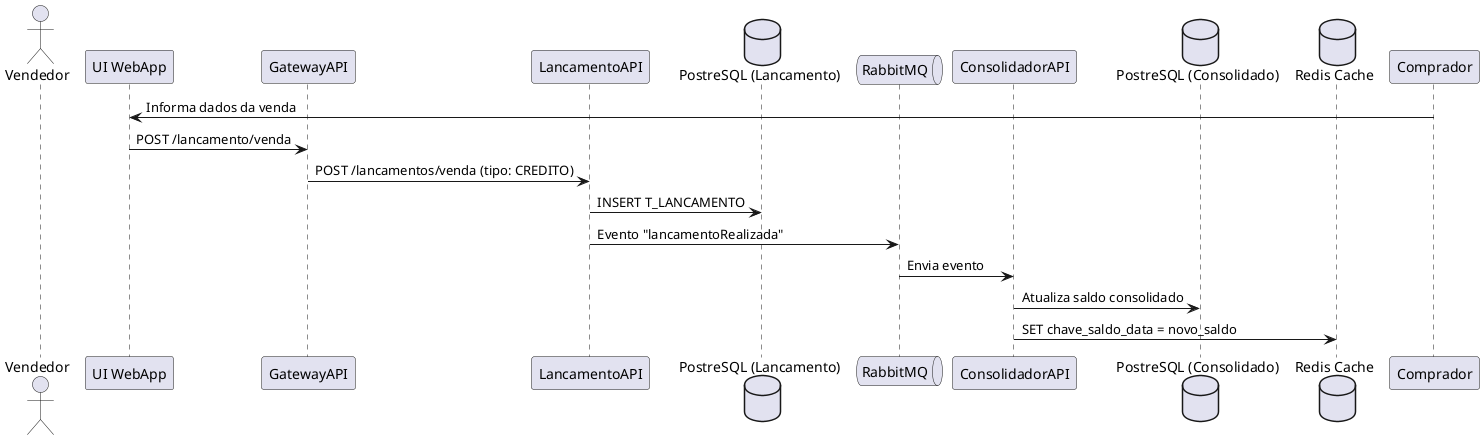 @startuml
actor Vendedor
participant "UI WebApp" as UI
participant "GatewayAPI" as gateway
participant "LancamentoAPI" as lancamento
database "PostreSQL (Lancamento)" as LancamentoDB
queue "RabbitMQ" as Bus
participant "ConsolidadorAPI" as Consolidador
database "PostreSQL (Consolidado)" as ConsolidadoDB
database "Redis Cache" as Cache

Comprador -> UI : Informa dados da venda
UI -> gateway : POST /lancamento/venda
gateway -> lancamento : POST /lancamentos/venda (tipo: CREDITO)
lancamento -> LancamentoDB : INSERT T_LANCAMENTO
lancamento -> Bus : Evento "lancamentoRealizada"
Bus -> Consolidador : Envia evento

Consolidador -> ConsolidadoDB : Atualiza saldo consolidado

Consolidador -> Cache : SET chave_saldo_data = novo_saldo
@enduml

